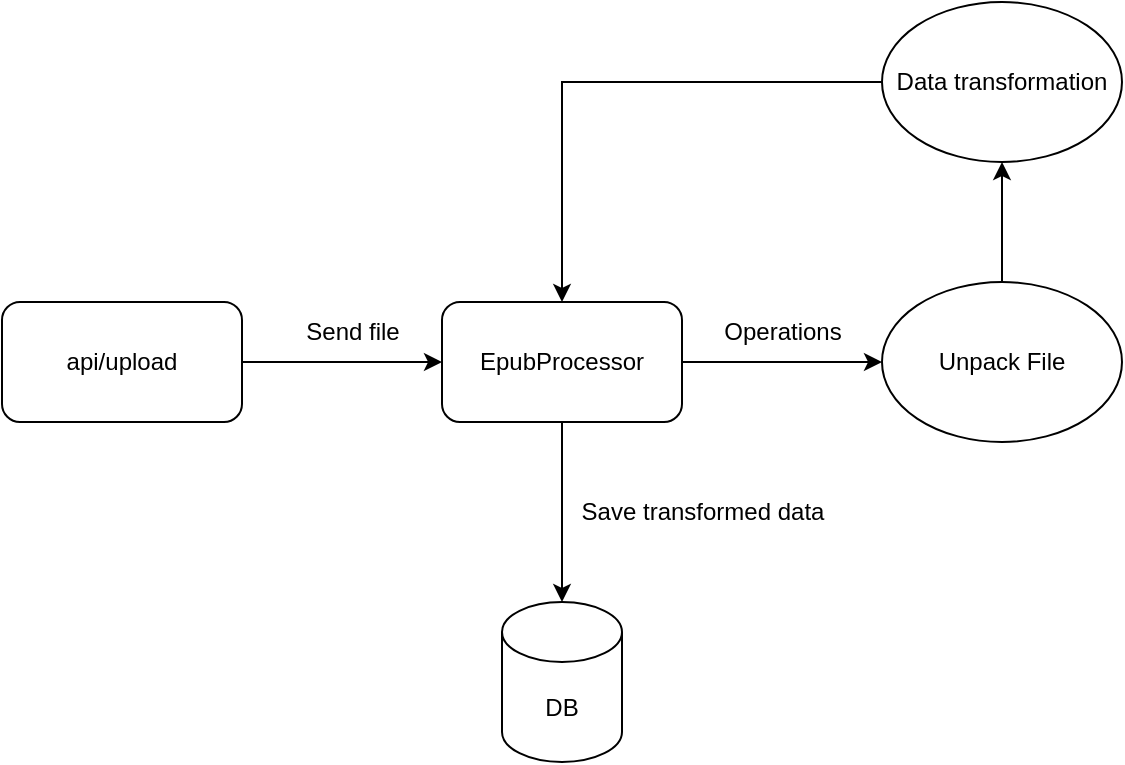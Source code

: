 <mxfile version="24.7.17">
  <diagram id="C5RBs43oDa-KdzZeNtuy" name="Page-1">
    <mxGraphModel dx="1098" dy="988" grid="1" gridSize="10" guides="1" tooltips="1" connect="1" arrows="1" fold="1" page="1" pageScale="1" pageWidth="1200" pageHeight="1920" math="0" shadow="0">
      <root>
        <mxCell id="WIyWlLk6GJQsqaUBKTNV-0" />
        <mxCell id="WIyWlLk6GJQsqaUBKTNV-1" parent="WIyWlLk6GJQsqaUBKTNV-0" />
        <mxCell id="dFkZJ-6sTTjK0_ruSrTg-1" style="edgeStyle=orthogonalEdgeStyle;rounded=0;orthogonalLoop=1;jettySize=auto;html=1;exitX=1;exitY=0.5;exitDx=0;exitDy=0;" edge="1" parent="WIyWlLk6GJQsqaUBKTNV-1" source="dFkZJ-6sTTjK0_ruSrTg-0">
          <mxGeometry relative="1" as="geometry">
            <mxPoint x="290" y="230" as="targetPoint" />
          </mxGeometry>
        </mxCell>
        <mxCell id="dFkZJ-6sTTjK0_ruSrTg-0" value="api/upload" style="rounded=1;whiteSpace=wrap;html=1;" vertex="1" parent="WIyWlLk6GJQsqaUBKTNV-1">
          <mxGeometry x="70" y="200" width="120" height="60" as="geometry" />
        </mxCell>
        <mxCell id="dFkZJ-6sTTjK0_ruSrTg-6" style="edgeStyle=orthogonalEdgeStyle;rounded=0;orthogonalLoop=1;jettySize=auto;html=1;exitX=1;exitY=0.5;exitDx=0;exitDy=0;" edge="1" parent="WIyWlLk6GJQsqaUBKTNV-1" source="dFkZJ-6sTTjK0_ruSrTg-2" target="dFkZJ-6sTTjK0_ruSrTg-5">
          <mxGeometry relative="1" as="geometry" />
        </mxCell>
        <mxCell id="dFkZJ-6sTTjK0_ruSrTg-15" style="edgeStyle=orthogonalEdgeStyle;rounded=0;orthogonalLoop=1;jettySize=auto;html=1;exitX=0.5;exitY=1;exitDx=0;exitDy=0;" edge="1" parent="WIyWlLk6GJQsqaUBKTNV-1" source="dFkZJ-6sTTjK0_ruSrTg-2" target="dFkZJ-6sTTjK0_ruSrTg-4">
          <mxGeometry relative="1" as="geometry" />
        </mxCell>
        <mxCell id="dFkZJ-6sTTjK0_ruSrTg-2" value="EpubProcessor" style="rounded=1;whiteSpace=wrap;html=1;" vertex="1" parent="WIyWlLk6GJQsqaUBKTNV-1">
          <mxGeometry x="290" y="200" width="120" height="60" as="geometry" />
        </mxCell>
        <mxCell id="dFkZJ-6sTTjK0_ruSrTg-3" value="Send file" style="text;html=1;align=center;verticalAlign=middle;resizable=0;points=[];autosize=1;strokeColor=none;fillColor=none;" vertex="1" parent="WIyWlLk6GJQsqaUBKTNV-1">
          <mxGeometry x="210" y="200" width="70" height="30" as="geometry" />
        </mxCell>
        <mxCell id="dFkZJ-6sTTjK0_ruSrTg-4" value="DB" style="shape=cylinder3;whiteSpace=wrap;html=1;boundedLbl=1;backgroundOutline=1;size=15;" vertex="1" parent="WIyWlLk6GJQsqaUBKTNV-1">
          <mxGeometry x="320" y="350" width="60" height="80" as="geometry" />
        </mxCell>
        <mxCell id="dFkZJ-6sTTjK0_ruSrTg-13" style="edgeStyle=orthogonalEdgeStyle;rounded=0;orthogonalLoop=1;jettySize=auto;html=1;exitX=0.5;exitY=0;exitDx=0;exitDy=0;entryX=0.5;entryY=1;entryDx=0;entryDy=0;" edge="1" parent="WIyWlLk6GJQsqaUBKTNV-1" source="dFkZJ-6sTTjK0_ruSrTg-5" target="dFkZJ-6sTTjK0_ruSrTg-9">
          <mxGeometry relative="1" as="geometry" />
        </mxCell>
        <mxCell id="dFkZJ-6sTTjK0_ruSrTg-5" value="Unpack File" style="ellipse;whiteSpace=wrap;html=1;" vertex="1" parent="WIyWlLk6GJQsqaUBKTNV-1">
          <mxGeometry x="510" y="190" width="120" height="80" as="geometry" />
        </mxCell>
        <mxCell id="dFkZJ-6sTTjK0_ruSrTg-14" style="edgeStyle=orthogonalEdgeStyle;rounded=0;orthogonalLoop=1;jettySize=auto;html=1;exitX=0;exitY=0.5;exitDx=0;exitDy=0;entryX=0.5;entryY=0;entryDx=0;entryDy=0;" edge="1" parent="WIyWlLk6GJQsqaUBKTNV-1" source="dFkZJ-6sTTjK0_ruSrTg-9" target="dFkZJ-6sTTjK0_ruSrTg-2">
          <mxGeometry relative="1" as="geometry" />
        </mxCell>
        <mxCell id="dFkZJ-6sTTjK0_ruSrTg-9" value="Data transformation" style="ellipse;whiteSpace=wrap;html=1;" vertex="1" parent="WIyWlLk6GJQsqaUBKTNV-1">
          <mxGeometry x="510" y="50" width="120" height="80" as="geometry" />
        </mxCell>
        <mxCell id="dFkZJ-6sTTjK0_ruSrTg-10" value="Operations" style="text;html=1;align=center;verticalAlign=middle;resizable=0;points=[];autosize=1;strokeColor=none;fillColor=none;" vertex="1" parent="WIyWlLk6GJQsqaUBKTNV-1">
          <mxGeometry x="420" y="200" width="80" height="30" as="geometry" />
        </mxCell>
        <mxCell id="dFkZJ-6sTTjK0_ruSrTg-16" value="Save transformed data" style="text;html=1;align=center;verticalAlign=middle;resizable=0;points=[];autosize=1;strokeColor=none;fillColor=none;" vertex="1" parent="WIyWlLk6GJQsqaUBKTNV-1">
          <mxGeometry x="350" y="290" width="140" height="30" as="geometry" />
        </mxCell>
      </root>
    </mxGraphModel>
  </diagram>
</mxfile>
